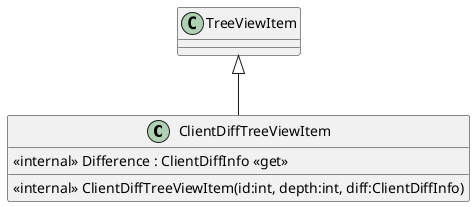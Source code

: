 @startuml
class ClientDiffTreeViewItem {
    <<internal>> Difference : ClientDiffInfo <<get>>
    <<internal>> ClientDiffTreeViewItem(id:int, depth:int, diff:ClientDiffInfo)
}
TreeViewItem <|-- ClientDiffTreeViewItem
@enduml
